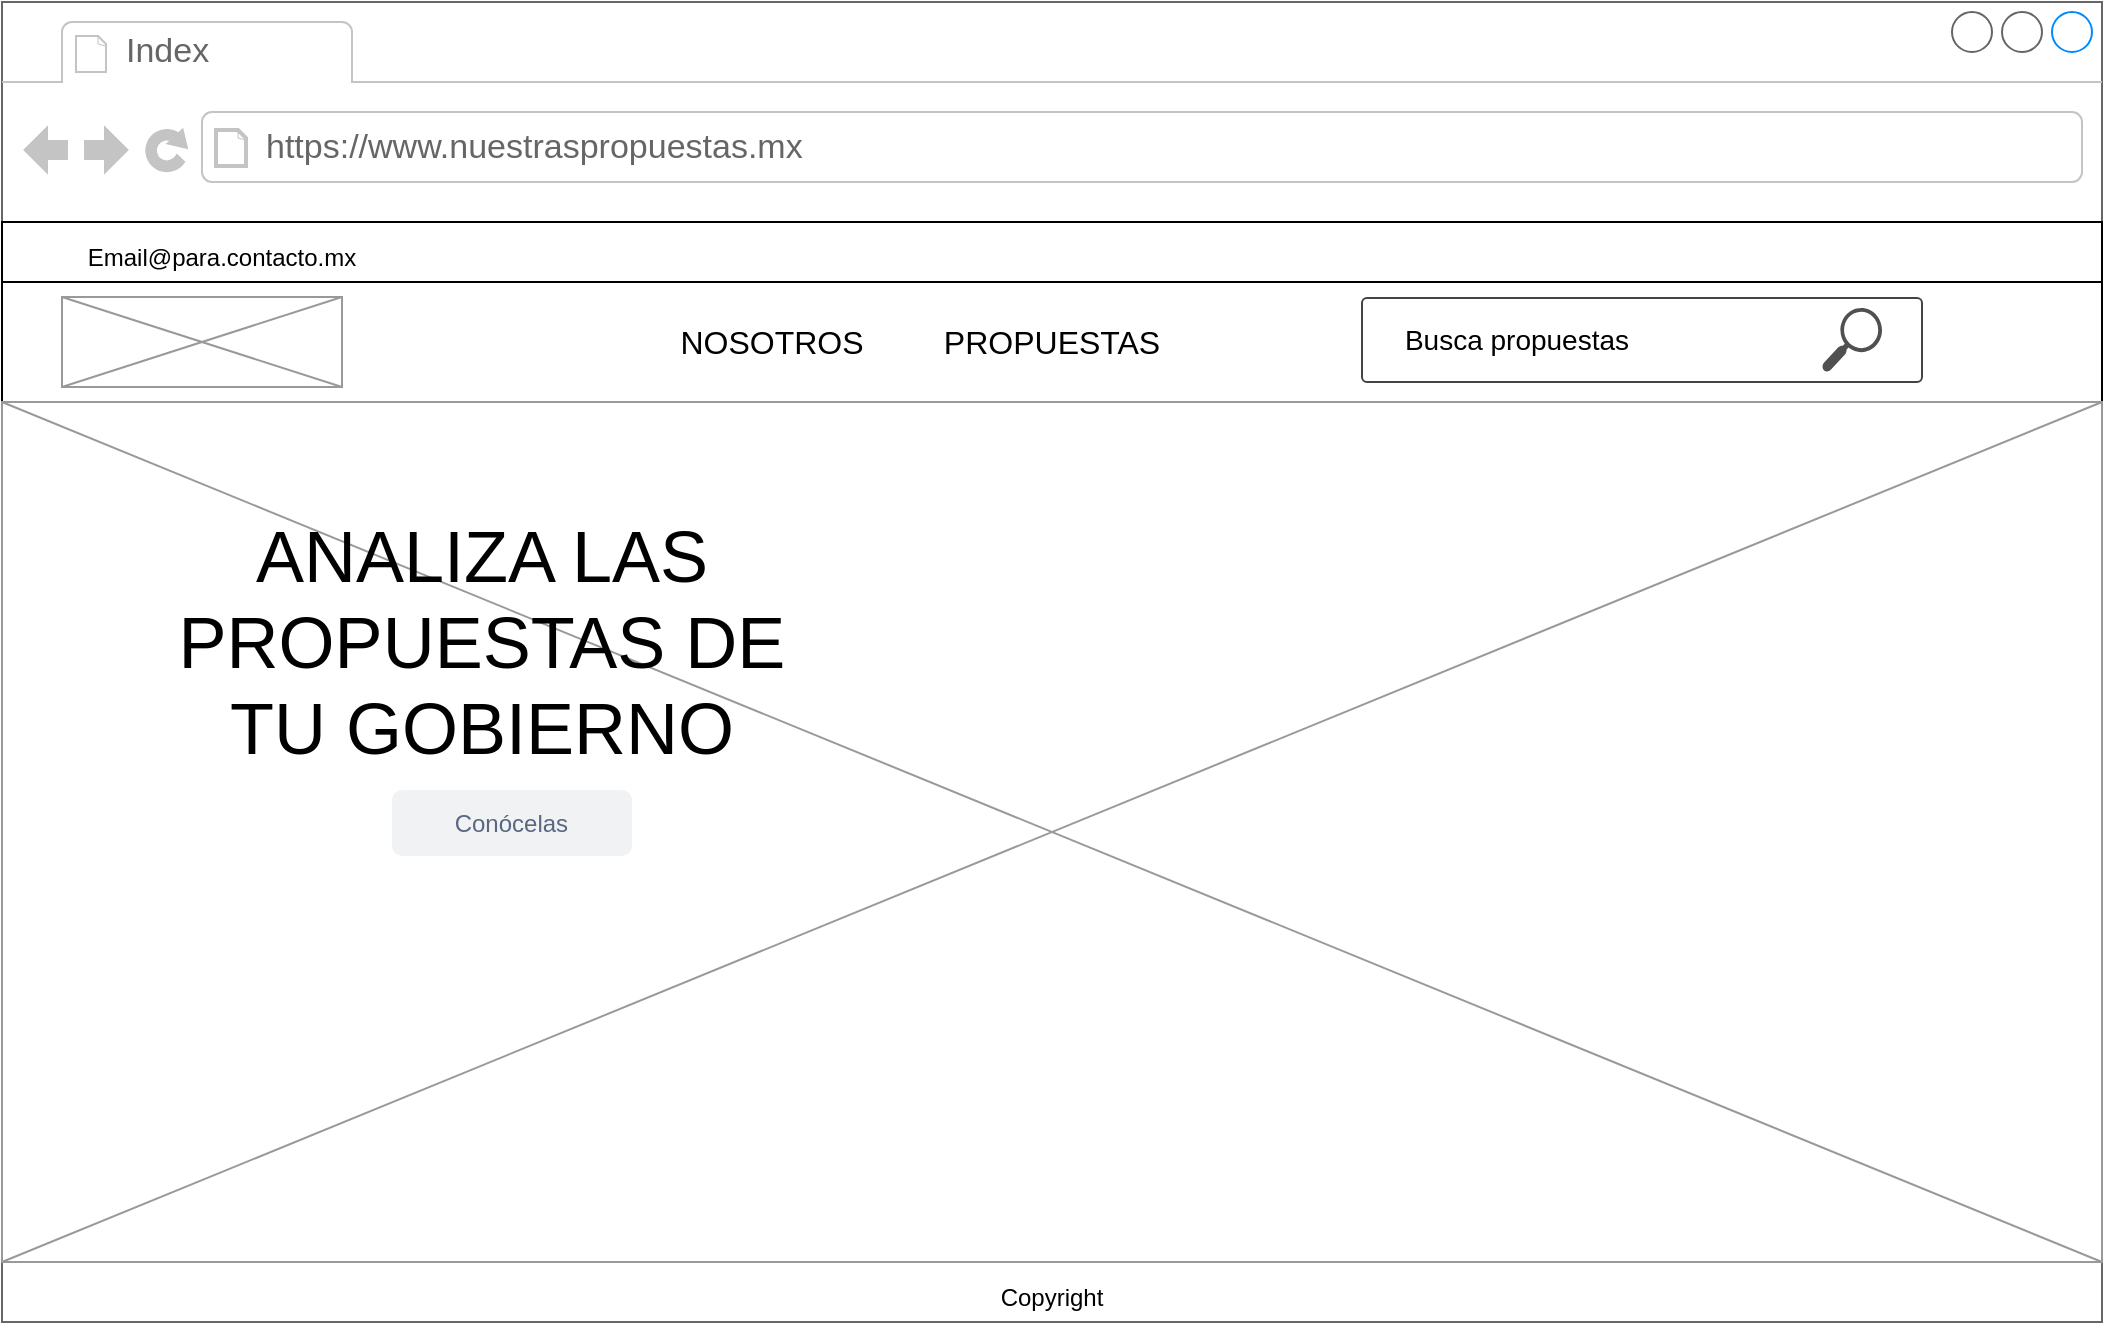 <mxfile version="15.3.0" type="device"><diagram name="Page-1" id="2cc2dc42-3aac-f2a9-1cec-7a8b7cbee084"><mxGraphModel dx="1955" dy="1784" grid="1" gridSize="10" guides="1" tooltips="1" connect="1" arrows="1" fold="1" page="1" pageScale="1" pageWidth="1100" pageHeight="850" background="none" math="0" shadow="0"><root><mxCell id="0"/><mxCell id="1" parent="0"/><mxCell id="7026571954dc6520-1" value="" style="strokeWidth=1;shadow=0;dashed=0;align=center;html=1;shape=mxgraph.mockup.containers.browserWindow;rSize=0;strokeColor=#666666;mainText=,;recursiveResize=0;rounded=0;labelBackgroundColor=none;fontFamily=Verdana;fontSize=12" parent="1" vertex="1"><mxGeometry x="310" y="-70" width="1050" height="660" as="geometry"/></mxCell><mxCell id="7026571954dc6520-2" value="Index" style="strokeWidth=1;shadow=0;dashed=0;align=center;html=1;shape=mxgraph.mockup.containers.anchor;fontSize=17;fontColor=#666666;align=left;" parent="7026571954dc6520-1" vertex="1"><mxGeometry x="60" y="12" width="110" height="26" as="geometry"/></mxCell><mxCell id="7026571954dc6520-3" value="https://www.nuestraspropuestas.mx" style="strokeWidth=1;shadow=0;dashed=0;align=center;html=1;shape=mxgraph.mockup.containers.anchor;rSize=0;fontSize=17;fontColor=#666666;align=left;" parent="7026571954dc6520-1" vertex="1"><mxGeometry x="130" y="60" width="250" height="26" as="geometry"/></mxCell><mxCell id="ZSDt88QShG73yht3U2Xj-8" value="" style="rounded=0;whiteSpace=wrap;html=1;" vertex="1" parent="7026571954dc6520-1"><mxGeometry y="110" width="1050" height="30" as="geometry"/></mxCell><mxCell id="ZSDt88QShG73yht3U2Xj-9" value="Email@para.contacto.mx" style="text;html=1;strokeColor=none;fillColor=none;align=center;verticalAlign=middle;whiteSpace=wrap;rounded=0;" vertex="1" parent="7026571954dc6520-1"><mxGeometry x="30" y="115" width="160" height="25" as="geometry"/></mxCell><mxCell id="ZSDt88QShG73yht3U2Xj-12" value="" style="shape=image;html=1;verticalAlign=top;verticalLabelPosition=bottom;labelBackgroundColor=#ffffff;imageAspect=0;aspect=fixed;image=https://cdn0.iconfinder.com/data/icons/typicons-2/24/social-facebook-128.png" vertex="1" parent="7026571954dc6520-1"><mxGeometry x="440" y="110" width="30" height="30" as="geometry"/></mxCell><mxCell id="ZSDt88QShG73yht3U2Xj-13" value="" style="shape=image;html=1;verticalAlign=top;verticalLabelPosition=bottom;labelBackgroundColor=#ffffff;imageAspect=0;aspect=fixed;image=https://cdn3.iconfinder.com/data/icons/picons-social/57/03-twitter-128.png" vertex="1" parent="7026571954dc6520-1"><mxGeometry x="480" y="115" width="20" height="20" as="geometry"/></mxCell><mxCell id="ZSDt88QShG73yht3U2Xj-14" value="" style="rounded=0;whiteSpace=wrap;html=1;" vertex="1" parent="7026571954dc6520-1"><mxGeometry y="140" width="1050" height="60" as="geometry"/></mxCell><mxCell id="ZSDt88QShG73yht3U2Xj-15" value="" style="verticalLabelPosition=bottom;shadow=0;dashed=0;align=center;html=1;verticalAlign=top;strokeWidth=1;shape=mxgraph.mockup.graphics.simpleIcon;strokeColor=#999999;" vertex="1" parent="7026571954dc6520-1"><mxGeometry x="30" y="147.5" width="140" height="45" as="geometry"/></mxCell><mxCell id="ZSDt88QShG73yht3U2Xj-16" value="&lt;font size=&quot;3&quot;&gt;NOSOTROS&lt;/font&gt;" style="text;html=1;strokeColor=none;fillColor=none;align=center;verticalAlign=middle;whiteSpace=wrap;rounded=0;" vertex="1" parent="7026571954dc6520-1"><mxGeometry x="330" y="160" width="110" height="20" as="geometry"/></mxCell><mxCell id="ZSDt88QShG73yht3U2Xj-17" value="&lt;font size=&quot;3&quot;&gt;PROPUESTAS&lt;/font&gt;" style="text;html=1;strokeColor=none;fillColor=none;align=center;verticalAlign=middle;whiteSpace=wrap;rounded=0;" vertex="1" parent="7026571954dc6520-1"><mxGeometry x="470" y="160" width="110" height="20" as="geometry"/></mxCell><mxCell id="ZSDt88QShG73yht3U2Xj-18" value="&lt;font style=&quot;font-size: 14px&quot;&gt;&amp;nbsp; &amp;nbsp; &amp;nbsp;Busca propuestas&lt;/font&gt;" style="strokeWidth=1;html=1;shadow=0;dashed=0;shape=mxgraph.ios.iTextInput;strokeColor=#444444;buttonText=;fontSize=8;whiteSpace=wrap;align=left;" vertex="1" parent="7026571954dc6520-1"><mxGeometry x="680" y="148" width="280" height="42" as="geometry"/></mxCell><mxCell id="ZSDt88QShG73yht3U2Xj-19" value="" style="sketch=0;pointerEvents=1;shadow=0;dashed=0;html=1;strokeColor=none;fillColor=#505050;labelPosition=center;verticalLabelPosition=bottom;verticalAlign=top;outlineConnect=0;align=center;shape=mxgraph.office.concepts.search;" vertex="1" parent="7026571954dc6520-1"><mxGeometry x="910" y="153" width="30" height="32" as="geometry"/></mxCell><mxCell id="ZSDt88QShG73yht3U2Xj-20" value="" style="verticalLabelPosition=bottom;shadow=0;dashed=0;align=center;html=1;verticalAlign=top;strokeWidth=1;shape=mxgraph.mockup.graphics.simpleIcon;strokeColor=#999999;" vertex="1" parent="7026571954dc6520-1"><mxGeometry y="200" width="1050" height="430" as="geometry"/></mxCell><mxCell id="ZSDt88QShG73yht3U2Xj-21" value="&lt;font style=&quot;font-size: 36px&quot;&gt;ANALIZA LAS PROPUESTAS DE TU GOBIERNO&lt;/font&gt;" style="text;html=1;strokeColor=none;fillColor=none;align=center;verticalAlign=middle;whiteSpace=wrap;rounded=0;" vertex="1" parent="7026571954dc6520-1"><mxGeometry x="85" y="310" width="310" height="20" as="geometry"/></mxCell><mxCell id="ZSDt88QShG73yht3U2Xj-22" value="&amp;nbsp;Conócelas" style="rounded=1;align=left;fillColor=#F1F2F4;strokeColor=none;html=1;fontColor=#596780;fontSize=12;spacingLeft=26;" vertex="1" parent="7026571954dc6520-1"><mxGeometry x="195" y="394" width="120" height="33" as="geometry"/></mxCell><mxCell id="ZSDt88QShG73yht3U2Xj-27" value="Copyright" style="text;html=1;strokeColor=none;fillColor=none;align=center;verticalAlign=middle;whiteSpace=wrap;rounded=0;" vertex="1" parent="7026571954dc6520-1"><mxGeometry x="445" y="635" width="160" height="25" as="geometry"/></mxCell></root></mxGraphModel></diagram></mxfile>